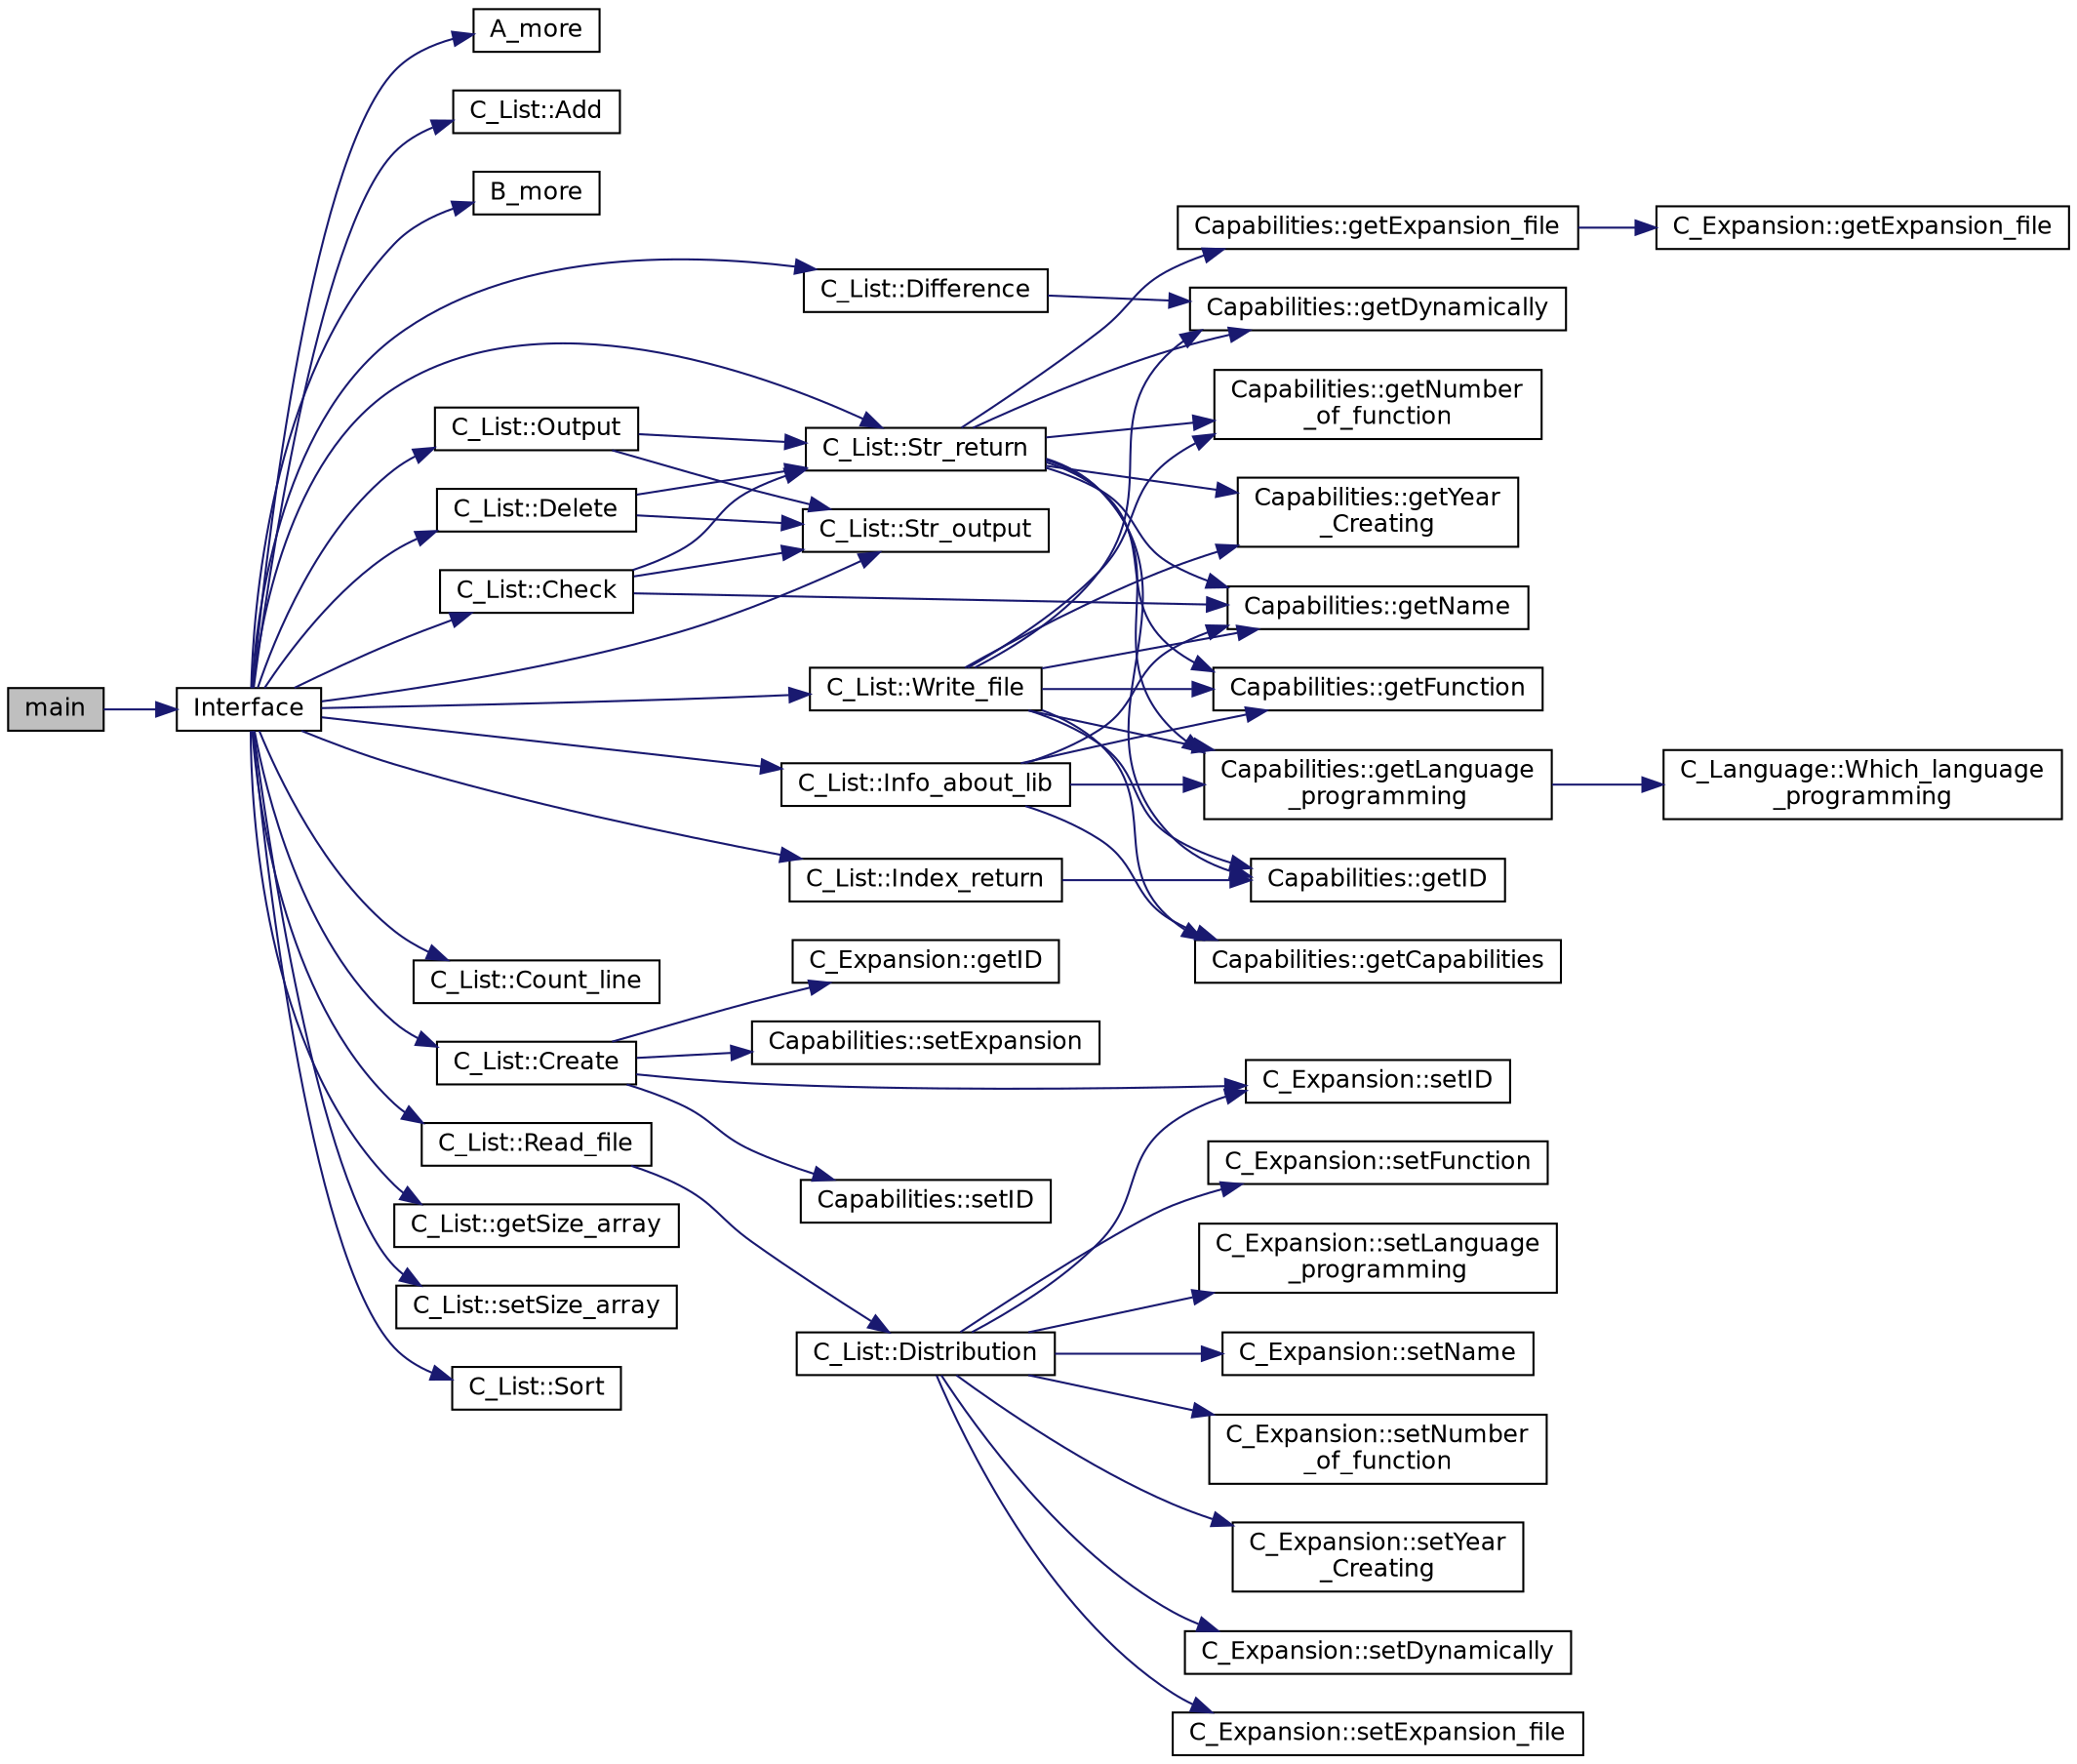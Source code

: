 digraph "main"
{
 // LATEX_PDF_SIZE
  edge [fontname="Helvetica",fontsize="12",labelfontname="Helvetica",labelfontsize="12"];
  node [fontname="Helvetica",fontsize="12",shape=record];
  rankdir="LR";
  Node1 [label="main",height=0.2,width=0.4,color="black", fillcolor="grey75", style="filled", fontcolor="black",tooltip="Головна функція main."];
  Node1 -> Node2 [color="midnightblue",fontsize="12",style="solid",fontname="Helvetica"];
  Node2 [label="Interface",height=0.2,width=0.4,color="black", fillcolor="white", style="filled",URL="$_main_8cpp.html#adea71a88531f719bea91759f4a4b23d4",tooltip="Оголошення функції де проходять основні дії програми (зроблена вона для того щоб перевіряти витоки па..."];
  Node2 -> Node3 [color="midnightblue",fontsize="12",style="solid",fontname="Helvetica"];
  Node3 [label="A_more",height=0.2,width=0.4,color="black", fillcolor="white", style="filled",URL="$_main_8cpp.html#a7de804126acfa13a03290dba0123c1af",tooltip=" "];
  Node2 -> Node4 [color="midnightblue",fontsize="12",style="solid",fontname="Helvetica"];
  Node4 [label="C_List::Add",height=0.2,width=0.4,color="black", fillcolor="white", style="filled",URL="$class_c___list.html#ab7a36eaada5c59d2266a13616e8f0558",tooltip="Оголошення методу додавання нового елементу в масив"];
  Node2 -> Node5 [color="midnightblue",fontsize="12",style="solid",fontname="Helvetica"];
  Node5 [label="B_more",height=0.2,width=0.4,color="black", fillcolor="white", style="filled",URL="$_main_8cpp.html#abac466d108278fd3559a3f36c2774be3",tooltip=" "];
  Node2 -> Node6 [color="midnightblue",fontsize="12",style="solid",fontname="Helvetica"];
  Node6 [label="C_List::Check",height=0.2,width=0.4,color="black", fillcolor="white", style="filled",URL="$class_c___list.html#a4621b67120dec6b8ec75d4c6bf16ff0f",tooltip="Оголошення методу виведення на екран обьектів в ім'ї яких 2 слова"];
  Node6 -> Node7 [color="midnightblue",fontsize="12",style="solid",fontname="Helvetica"];
  Node7 [label="Capabilities::getName",height=0.2,width=0.4,color="black", fillcolor="white", style="filled",URL="$class_capabilities.html#a60cb2f5c33f97d3143b5607645bad3bc",tooltip=" "];
  Node6 -> Node8 [color="midnightblue",fontsize="12",style="solid",fontname="Helvetica"];
  Node8 [label="C_List::Str_output",height=0.2,width=0.4,color="black", fillcolor="white", style="filled",URL="$class_c___list.html#ad8631cdd73743dfabed36452e3945571",tooltip="Оголошення методу виведення на екран одного єлементу"];
  Node6 -> Node9 [color="midnightblue",fontsize="12",style="solid",fontname="Helvetica"];
  Node9 [label="C_List::Str_return",height=0.2,width=0.4,color="black", fillcolor="white", style="filled",URL="$class_c___list.html#aaf80c9d851abe6c47ae5038495d10582",tooltip="Оголошення методу зчитування інформації з обьекту та перетворення її в потік"];
  Node9 -> Node10 [color="midnightblue",fontsize="12",style="solid",fontname="Helvetica"];
  Node10 [label="Capabilities::getDynamically",height=0.2,width=0.4,color="black", fillcolor="white", style="filled",URL="$class_capabilities.html#a2812145051c4f18ac491a23325718572",tooltip=" "];
  Node9 -> Node11 [color="midnightblue",fontsize="12",style="solid",fontname="Helvetica"];
  Node11 [label="Capabilities::getExpansion_file",height=0.2,width=0.4,color="black", fillcolor="white", style="filled",URL="$class_capabilities.html#a644f9f79ce52b281f5238e6f3a6cc723",tooltip=" "];
  Node11 -> Node12 [color="midnightblue",fontsize="12",style="solid",fontname="Helvetica"];
  Node12 [label="C_Expansion::getExpansion_file",height=0.2,width=0.4,color="black", fillcolor="white", style="filled",URL="$class_c___expansion.html#a17b12fda0638be269c0cc4ed77241a0e",tooltip=" "];
  Node9 -> Node13 [color="midnightblue",fontsize="12",style="solid",fontname="Helvetica"];
  Node13 [label="Capabilities::getFunction",height=0.2,width=0.4,color="black", fillcolor="white", style="filled",URL="$class_capabilities.html#ac9c35b051c2c9b7ac13f5bd26fa20287",tooltip=" "];
  Node9 -> Node14 [color="midnightblue",fontsize="12",style="solid",fontname="Helvetica"];
  Node14 [label="Capabilities::getID",height=0.2,width=0.4,color="black", fillcolor="white", style="filled",URL="$class_capabilities.html#ae6b8df73f7541c6aec415a1349d81609",tooltip=" "];
  Node9 -> Node15 [color="midnightblue",fontsize="12",style="solid",fontname="Helvetica"];
  Node15 [label="Capabilities::getLanguage\l_programming",height=0.2,width=0.4,color="black", fillcolor="white", style="filled",URL="$class_capabilities.html#a9f1242d32005ba185d59cd2546d4a81d",tooltip=" "];
  Node15 -> Node16 [color="midnightblue",fontsize="12",style="solid",fontname="Helvetica"];
  Node16 [label="C_Language::Which_language\l_programming",height=0.2,width=0.4,color="black", fillcolor="white", style="filled",URL="$class_c___language.html#a50653a73bc6123571199497cc099e93e",tooltip=" "];
  Node9 -> Node7 [color="midnightblue",fontsize="12",style="solid",fontname="Helvetica"];
  Node9 -> Node17 [color="midnightblue",fontsize="12",style="solid",fontname="Helvetica"];
  Node17 [label="Capabilities::getNumber\l_of_function",height=0.2,width=0.4,color="black", fillcolor="white", style="filled",URL="$class_capabilities.html#a7e0096c00d744ebe113ad43a6c1b7192",tooltip=" "];
  Node9 -> Node18 [color="midnightblue",fontsize="12",style="solid",fontname="Helvetica"];
  Node18 [label="Capabilities::getYear\l_Creating",height=0.2,width=0.4,color="black", fillcolor="white", style="filled",URL="$class_capabilities.html#ab419499872636174b58e7aec4fc83c2e",tooltip=" "];
  Node2 -> Node19 [color="midnightblue",fontsize="12",style="solid",fontname="Helvetica"];
  Node19 [label="C_List::Count_line",height=0.2,width=0.4,color="black", fillcolor="white", style="filled",URL="$class_c___list.html#ae2854408058ced75acd768b3999d74d3",tooltip="Оголошення методу визначення розміру масиву"];
  Node2 -> Node20 [color="midnightblue",fontsize="12",style="solid",fontname="Helvetica"];
  Node20 [label="C_List::Create",height=0.2,width=0.4,color="black", fillcolor="white", style="filled",URL="$class_c___list.html#ae83153cfe0a8a5e1ab37ed1883f13f32",tooltip="Оголошення методу заповнення масиву данними"];
  Node20 -> Node21 [color="midnightblue",fontsize="12",style="solid",fontname="Helvetica"];
  Node21 [label="C_Expansion::getID",height=0.2,width=0.4,color="black", fillcolor="white", style="filled",URL="$class_c___expansion.html#afa348268045ff9ec5094c8ea6eba320f",tooltip=" "];
  Node20 -> Node22 [color="midnightblue",fontsize="12",style="solid",fontname="Helvetica"];
  Node22 [label="Capabilities::setExpansion",height=0.2,width=0.4,color="black", fillcolor="white", style="filled",URL="$class_capabilities.html#ab8e6e48a03cf8b8c6ec07945cf8ca88a",tooltip=" "];
  Node20 -> Node23 [color="midnightblue",fontsize="12",style="solid",fontname="Helvetica"];
  Node23 [label="C_Expansion::setID",height=0.2,width=0.4,color="black", fillcolor="white", style="filled",URL="$class_c___expansion.html#a5ad19e87097825596dda14bdecdf3595",tooltip=" "];
  Node20 -> Node24 [color="midnightblue",fontsize="12",style="solid",fontname="Helvetica"];
  Node24 [label="Capabilities::setID",height=0.2,width=0.4,color="black", fillcolor="white", style="filled",URL="$class_capabilities.html#afa93b84a809bcc591880f68cd3fbebd7",tooltip=" "];
  Node2 -> Node25 [color="midnightblue",fontsize="12",style="solid",fontname="Helvetica"];
  Node25 [label="C_List::Delete",height=0.2,width=0.4,color="black", fillcolor="white", style="filled",URL="$class_c___list.html#a4fcb8ef3b695e31768f62bacdcec4a1c",tooltip="Оголошення методу видалення елементу з масиву"];
  Node25 -> Node8 [color="midnightblue",fontsize="12",style="solid",fontname="Helvetica"];
  Node25 -> Node9 [color="midnightblue",fontsize="12",style="solid",fontname="Helvetica"];
  Node2 -> Node26 [color="midnightblue",fontsize="12",style="solid",fontname="Helvetica"];
  Node26 [label="C_List::Difference",height=0.2,width=0.4,color="black", fillcolor="white", style="filled",URL="$class_c___list.html#a0c4310f370198ad6eee179e9bb400397",tooltip="Оголошення методу що визначає відношення кількості бібліотек що динамічно підключаються до загальної ..."];
  Node26 -> Node10 [color="midnightblue",fontsize="12",style="solid",fontname="Helvetica"];
  Node2 -> Node27 [color="midnightblue",fontsize="12",style="solid",fontname="Helvetica"];
  Node27 [label="C_List::getSize_array",height=0.2,width=0.4,color="black", fillcolor="white", style="filled",URL="$class_c___list.html#a9ec4a64920eafd9aed2b2be5de9a0583",tooltip=" "];
  Node2 -> Node28 [color="midnightblue",fontsize="12",style="solid",fontname="Helvetica"];
  Node28 [label="C_List::Index_return",height=0.2,width=0.4,color="black", fillcolor="white", style="filled",URL="$class_c___list.html#a328431d35b2b421c2ab291fce19361b4",tooltip="Оголошення методу що повертає обьект визначивши його по дентифікатору"];
  Node28 -> Node14 [color="midnightblue",fontsize="12",style="solid",fontname="Helvetica"];
  Node2 -> Node29 [color="midnightblue",fontsize="12",style="solid",fontname="Helvetica"];
  Node29 [label="C_List::Info_about_lib",height=0.2,width=0.4,color="black", fillcolor="white", style="filled",URL="$class_c___list.html#a489a77f80c02e08d37f6aa0b4aebdbfe",tooltip="Оголошення методу виведення на екран інформації про бібліотеки"];
  Node29 -> Node30 [color="midnightblue",fontsize="12",style="solid",fontname="Helvetica"];
  Node30 [label="Capabilities::getCapabilities",height=0.2,width=0.4,color="black", fillcolor="white", style="filled",URL="$class_capabilities.html#a49d355fa046c597db298932227193e3a",tooltip=" "];
  Node29 -> Node13 [color="midnightblue",fontsize="12",style="solid",fontname="Helvetica"];
  Node29 -> Node15 [color="midnightblue",fontsize="12",style="solid",fontname="Helvetica"];
  Node29 -> Node7 [color="midnightblue",fontsize="12",style="solid",fontname="Helvetica"];
  Node2 -> Node31 [color="midnightblue",fontsize="12",style="solid",fontname="Helvetica"];
  Node31 [label="C_List::Output",height=0.2,width=0.4,color="black", fillcolor="white", style="filled",URL="$class_c___list.html#a5f9dcd2b28ab744a00a1ef6c3cd16d97",tooltip="Оголошення методу виведення всього масиву на екран"];
  Node31 -> Node8 [color="midnightblue",fontsize="12",style="solid",fontname="Helvetica"];
  Node31 -> Node9 [color="midnightblue",fontsize="12",style="solid",fontname="Helvetica"];
  Node2 -> Node32 [color="midnightblue",fontsize="12",style="solid",fontname="Helvetica"];
  Node32 [label="C_List::Read_file",height=0.2,width=0.4,color="black", fillcolor="white", style="filled",URL="$class_c___list.html#a2b6df7deab8abf0b57e83b67201cdb2f",tooltip="Оголошення методу зчитування інформації з файлу"];
  Node32 -> Node33 [color="midnightblue",fontsize="12",style="solid",fontname="Helvetica"];
  Node33 [label="C_List::Distribution",height=0.2,width=0.4,color="black", fillcolor="white", style="filled",URL="$class_c___list.html#a48473c06e08530f2f54ac6d16eb111e3",tooltip="Оголошення методу створення обьекту із інформації зчитаної з файлу"];
  Node33 -> Node34 [color="midnightblue",fontsize="12",style="solid",fontname="Helvetica"];
  Node34 [label="C_Expansion::setDynamically",height=0.2,width=0.4,color="black", fillcolor="white", style="filled",URL="$class_c___expansion.html#aefc7d5be701d17a9c2cb8a68b9b2953e",tooltip=" "];
  Node33 -> Node35 [color="midnightblue",fontsize="12",style="solid",fontname="Helvetica"];
  Node35 [label="C_Expansion::setExpansion_file",height=0.2,width=0.4,color="black", fillcolor="white", style="filled",URL="$class_c___expansion.html#a3ef2086c8a05879c1688633962284bfb",tooltip=" "];
  Node33 -> Node36 [color="midnightblue",fontsize="12",style="solid",fontname="Helvetica"];
  Node36 [label="C_Expansion::setFunction",height=0.2,width=0.4,color="black", fillcolor="white", style="filled",URL="$class_c___expansion.html#a94652bff9cb6ac083d2b4e7761d21b04",tooltip=" "];
  Node33 -> Node23 [color="midnightblue",fontsize="12",style="solid",fontname="Helvetica"];
  Node33 -> Node37 [color="midnightblue",fontsize="12",style="solid",fontname="Helvetica"];
  Node37 [label="C_Expansion::setLanguage\l_programming",height=0.2,width=0.4,color="black", fillcolor="white", style="filled",URL="$class_c___expansion.html#ab26c54ef83c3f722ccf3b4b50de713c3",tooltip=" "];
  Node33 -> Node38 [color="midnightblue",fontsize="12",style="solid",fontname="Helvetica"];
  Node38 [label="C_Expansion::setName",height=0.2,width=0.4,color="black", fillcolor="white", style="filled",URL="$class_c___expansion.html#afbba2e538692e4aba0d7169ee5880f42",tooltip=" "];
  Node33 -> Node39 [color="midnightblue",fontsize="12",style="solid",fontname="Helvetica"];
  Node39 [label="C_Expansion::setNumber\l_of_function",height=0.2,width=0.4,color="black", fillcolor="white", style="filled",URL="$class_c___expansion.html#a019c61c804285794336f3f363b5a0020",tooltip=" "];
  Node33 -> Node40 [color="midnightblue",fontsize="12",style="solid",fontname="Helvetica"];
  Node40 [label="C_Expansion::setYear\l_Creating",height=0.2,width=0.4,color="black", fillcolor="white", style="filled",URL="$class_c___expansion.html#abe47e51e51111dc989a1b0ba4bc3c0ef",tooltip=" "];
  Node2 -> Node41 [color="midnightblue",fontsize="12",style="solid",fontname="Helvetica"];
  Node41 [label="C_List::setSize_array",height=0.2,width=0.4,color="black", fillcolor="white", style="filled",URL="$class_c___list.html#a5511233b135800bdd4ca140d07766381",tooltip="< підключення файлу C_Library.h"];
  Node2 -> Node42 [color="midnightblue",fontsize="12",style="solid",fontname="Helvetica"];
  Node42 [label="C_List::Sort",height=0.2,width=0.4,color="black", fillcolor="white", style="filled",URL="$class_c___list.html#a3575f416a20cc95b7223e5fbcfe4544a",tooltip="Оголошення методу сортування масиву"];
  Node2 -> Node8 [color="midnightblue",fontsize="12",style="solid",fontname="Helvetica"];
  Node2 -> Node9 [color="midnightblue",fontsize="12",style="solid",fontname="Helvetica"];
  Node2 -> Node43 [color="midnightblue",fontsize="12",style="solid",fontname="Helvetica"];
  Node43 [label="C_List::Write_file",height=0.2,width=0.4,color="black", fillcolor="white", style="filled",URL="$class_c___list.html#aa569158194b44b5b2ced374b5f84a4ef",tooltip="Оголошення методу зчитування в файл"];
  Node43 -> Node30 [color="midnightblue",fontsize="12",style="solid",fontname="Helvetica"];
  Node43 -> Node10 [color="midnightblue",fontsize="12",style="solid",fontname="Helvetica"];
  Node43 -> Node13 [color="midnightblue",fontsize="12",style="solid",fontname="Helvetica"];
  Node43 -> Node14 [color="midnightblue",fontsize="12",style="solid",fontname="Helvetica"];
  Node43 -> Node15 [color="midnightblue",fontsize="12",style="solid",fontname="Helvetica"];
  Node43 -> Node7 [color="midnightblue",fontsize="12",style="solid",fontname="Helvetica"];
  Node43 -> Node17 [color="midnightblue",fontsize="12",style="solid",fontname="Helvetica"];
  Node43 -> Node18 [color="midnightblue",fontsize="12",style="solid",fontname="Helvetica"];
}
